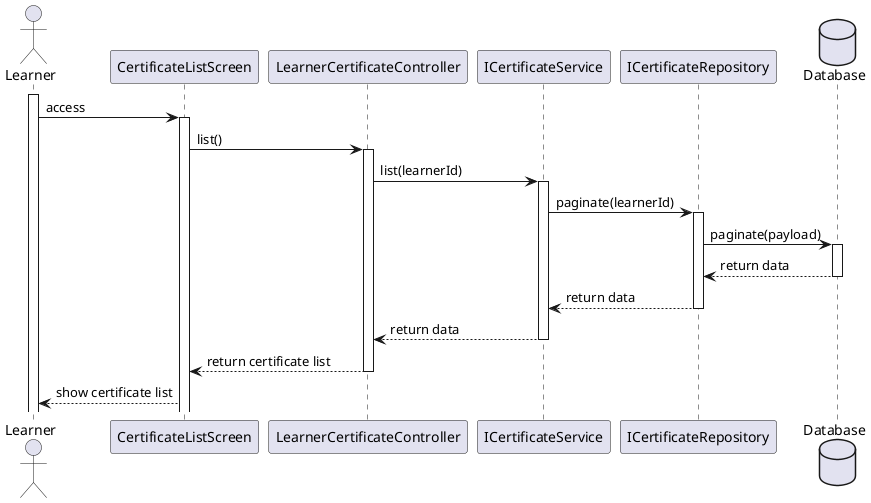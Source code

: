 @startuml

actor Learner
participant CertificateListScreen
participant LearnerCertificateController
participant ICertificateService
participant ICertificateRepository
database Database

activate Learner
Learner -> CertificateListScreen: access
activate CertificateListScreen
CertificateListScreen -> LearnerCertificateController: list()
activate LearnerCertificateController
LearnerCertificateController -> ICertificateService: list(learnerId)
activate ICertificateService
ICertificateService -> ICertificateRepository: paginate(learnerId)
activate ICertificateRepository
ICertificateRepository -> Database: paginate(payload)
activate Database
Database --> ICertificateRepository: return data
deactivate Database
ICertificateRepository --> ICertificateService: return data
deactivate ICertificateRepository
ICertificateService --> LearnerCertificateController: return data
deactivate ICertificateService
LearnerCertificateController --> CertificateListScreen: return certificate list
deactivate LearnerCertificateController
CertificateListScreen --> Learner: show certificate list

@enduml